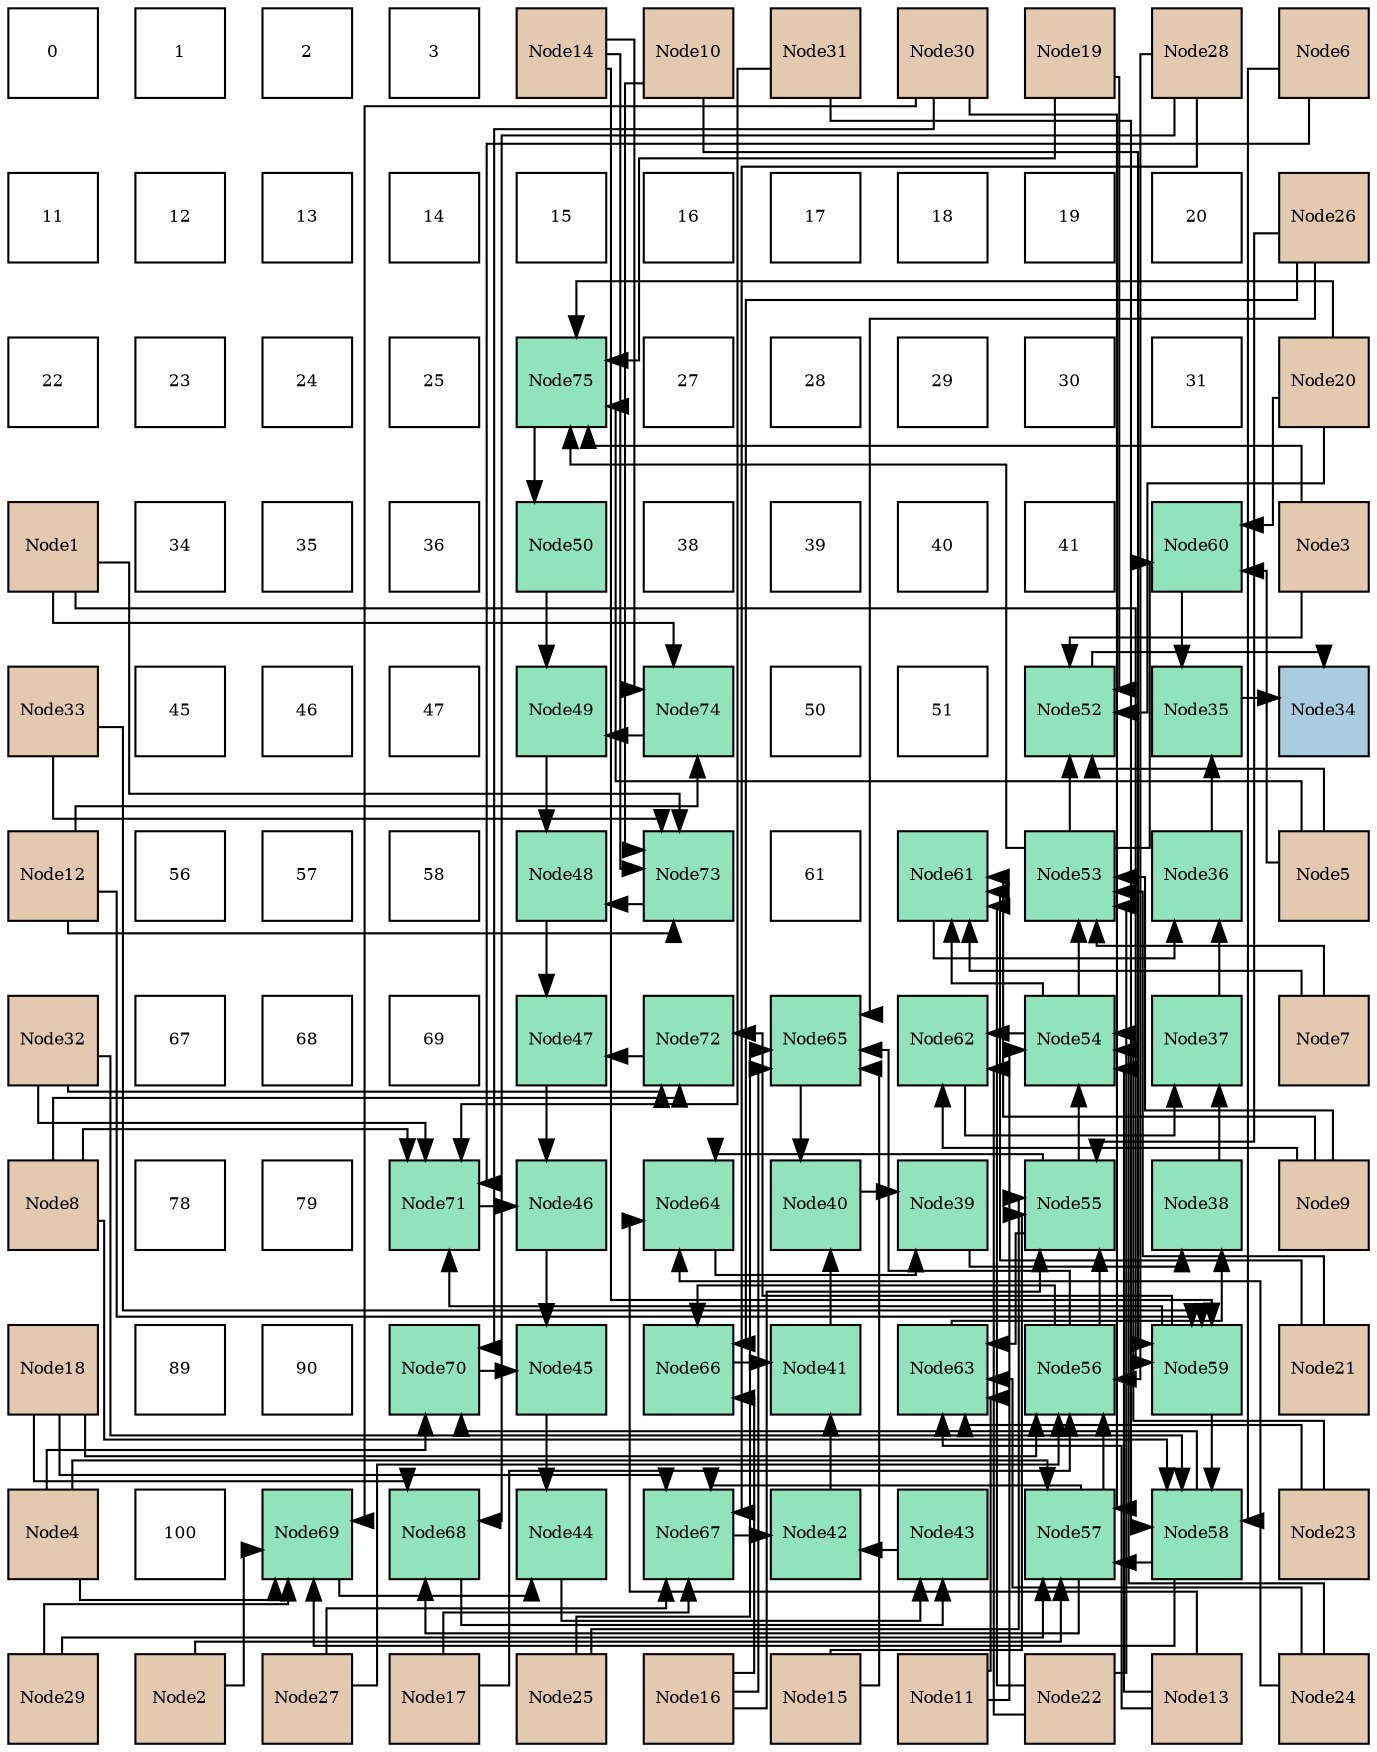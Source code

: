 digraph layout{
 rankdir=TB;
 splines=ortho;
 node [style=filled shape=square fixedsize=true width=0.6];
0[label="0", fontsize=8, fillcolor="#ffffff"];
1[label="1", fontsize=8, fillcolor="#ffffff"];
2[label="2", fontsize=8, fillcolor="#ffffff"];
3[label="3", fontsize=8, fillcolor="#ffffff"];
4[label="Node14", fontsize=8, fillcolor="#e3c9af"];
5[label="Node10", fontsize=8, fillcolor="#e3c9af"];
6[label="Node31", fontsize=8, fillcolor="#e3c9af"];
7[label="Node30", fontsize=8, fillcolor="#e3c9af"];
8[label="Node19", fontsize=8, fillcolor="#e3c9af"];
9[label="Node28", fontsize=8, fillcolor="#e3c9af"];
10[label="Node6", fontsize=8, fillcolor="#e3c9af"];
11[label="11", fontsize=8, fillcolor="#ffffff"];
12[label="12", fontsize=8, fillcolor="#ffffff"];
13[label="13", fontsize=8, fillcolor="#ffffff"];
14[label="14", fontsize=8, fillcolor="#ffffff"];
15[label="15", fontsize=8, fillcolor="#ffffff"];
16[label="16", fontsize=8, fillcolor="#ffffff"];
17[label="17", fontsize=8, fillcolor="#ffffff"];
18[label="18", fontsize=8, fillcolor="#ffffff"];
19[label="19", fontsize=8, fillcolor="#ffffff"];
20[label="20", fontsize=8, fillcolor="#ffffff"];
21[label="Node26", fontsize=8, fillcolor="#e3c9af"];
22[label="22", fontsize=8, fillcolor="#ffffff"];
23[label="23", fontsize=8, fillcolor="#ffffff"];
24[label="24", fontsize=8, fillcolor="#ffffff"];
25[label="25", fontsize=8, fillcolor="#ffffff"];
26[label="Node75", fontsize=8, fillcolor="#91e3bb"];
27[label="27", fontsize=8, fillcolor="#ffffff"];
28[label="28", fontsize=8, fillcolor="#ffffff"];
29[label="29", fontsize=8, fillcolor="#ffffff"];
30[label="30", fontsize=8, fillcolor="#ffffff"];
31[label="31", fontsize=8, fillcolor="#ffffff"];
32[label="Node20", fontsize=8, fillcolor="#e3c9af"];
33[label="Node1", fontsize=8, fillcolor="#e3c9af"];
34[label="34", fontsize=8, fillcolor="#ffffff"];
35[label="35", fontsize=8, fillcolor="#ffffff"];
36[label="36", fontsize=8, fillcolor="#ffffff"];
37[label="Node50", fontsize=8, fillcolor="#91e3bb"];
38[label="38", fontsize=8, fillcolor="#ffffff"];
39[label="39", fontsize=8, fillcolor="#ffffff"];
40[label="40", fontsize=8, fillcolor="#ffffff"];
41[label="41", fontsize=8, fillcolor="#ffffff"];
42[label="Node60", fontsize=8, fillcolor="#91e3bb"];
43[label="Node3", fontsize=8, fillcolor="#e3c9af"];
44[label="Node33", fontsize=8, fillcolor="#e3c9af"];
45[label="45", fontsize=8, fillcolor="#ffffff"];
46[label="46", fontsize=8, fillcolor="#ffffff"];
47[label="47", fontsize=8, fillcolor="#ffffff"];
48[label="Node49", fontsize=8, fillcolor="#91e3bb"];
49[label="Node74", fontsize=8, fillcolor="#91e3bb"];
50[label="50", fontsize=8, fillcolor="#ffffff"];
51[label="51", fontsize=8, fillcolor="#ffffff"];
52[label="Node52", fontsize=8, fillcolor="#91e3bb"];
53[label="Node35", fontsize=8, fillcolor="#91e3bb"];
54[label="Node34", fontsize=8, fillcolor="#a9ccde"];
55[label="Node12", fontsize=8, fillcolor="#e3c9af"];
56[label="56", fontsize=8, fillcolor="#ffffff"];
57[label="57", fontsize=8, fillcolor="#ffffff"];
58[label="58", fontsize=8, fillcolor="#ffffff"];
59[label="Node48", fontsize=8, fillcolor="#91e3bb"];
60[label="Node73", fontsize=8, fillcolor="#91e3bb"];
61[label="61", fontsize=8, fillcolor="#ffffff"];
62[label="Node61", fontsize=8, fillcolor="#91e3bb"];
63[label="Node53", fontsize=8, fillcolor="#91e3bb"];
64[label="Node36", fontsize=8, fillcolor="#91e3bb"];
65[label="Node5", fontsize=8, fillcolor="#e3c9af"];
66[label="Node32", fontsize=8, fillcolor="#e3c9af"];
67[label="67", fontsize=8, fillcolor="#ffffff"];
68[label="68", fontsize=8, fillcolor="#ffffff"];
69[label="69", fontsize=8, fillcolor="#ffffff"];
70[label="Node47", fontsize=8, fillcolor="#91e3bb"];
71[label="Node72", fontsize=8, fillcolor="#91e3bb"];
72[label="Node65", fontsize=8, fillcolor="#91e3bb"];
73[label="Node62", fontsize=8, fillcolor="#91e3bb"];
74[label="Node54", fontsize=8, fillcolor="#91e3bb"];
75[label="Node37", fontsize=8, fillcolor="#91e3bb"];
76[label="Node7", fontsize=8, fillcolor="#e3c9af"];
77[label="Node8", fontsize=8, fillcolor="#e3c9af"];
78[label="78", fontsize=8, fillcolor="#ffffff"];
79[label="79", fontsize=8, fillcolor="#ffffff"];
80[label="Node71", fontsize=8, fillcolor="#91e3bb"];
81[label="Node46", fontsize=8, fillcolor="#91e3bb"];
82[label="Node64", fontsize=8, fillcolor="#91e3bb"];
83[label="Node40", fontsize=8, fillcolor="#91e3bb"];
84[label="Node39", fontsize=8, fillcolor="#91e3bb"];
85[label="Node55", fontsize=8, fillcolor="#91e3bb"];
86[label="Node38", fontsize=8, fillcolor="#91e3bb"];
87[label="Node9", fontsize=8, fillcolor="#e3c9af"];
88[label="Node18", fontsize=8, fillcolor="#e3c9af"];
89[label="89", fontsize=8, fillcolor="#ffffff"];
90[label="90", fontsize=8, fillcolor="#ffffff"];
91[label="Node70", fontsize=8, fillcolor="#91e3bb"];
92[label="Node45", fontsize=8, fillcolor="#91e3bb"];
93[label="Node66", fontsize=8, fillcolor="#91e3bb"];
94[label="Node41", fontsize=8, fillcolor="#91e3bb"];
95[label="Node63", fontsize=8, fillcolor="#91e3bb"];
96[label="Node56", fontsize=8, fillcolor="#91e3bb"];
97[label="Node59", fontsize=8, fillcolor="#91e3bb"];
98[label="Node21", fontsize=8, fillcolor="#e3c9af"];
99[label="Node4", fontsize=8, fillcolor="#e3c9af"];
100[label="100", fontsize=8, fillcolor="#ffffff"];
101[label="Node69", fontsize=8, fillcolor="#91e3bb"];
102[label="Node68", fontsize=8, fillcolor="#91e3bb"];
103[label="Node44", fontsize=8, fillcolor="#91e3bb"];
104[label="Node67", fontsize=8, fillcolor="#91e3bb"];
105[label="Node42", fontsize=8, fillcolor="#91e3bb"];
106[label="Node43", fontsize=8, fillcolor="#91e3bb"];
107[label="Node57", fontsize=8, fillcolor="#91e3bb"];
108[label="Node58", fontsize=8, fillcolor="#91e3bb"];
109[label="Node23", fontsize=8, fillcolor="#e3c9af"];
110[label="Node29", fontsize=8, fillcolor="#e3c9af"];
111[label="Node2", fontsize=8, fillcolor="#e3c9af"];
112[label="Node27", fontsize=8, fillcolor="#e3c9af"];
113[label="Node17", fontsize=8, fillcolor="#e3c9af"];
114[label="Node25", fontsize=8, fillcolor="#e3c9af"];
115[label="Node16", fontsize=8, fillcolor="#e3c9af"];
116[label="Node15", fontsize=8, fillcolor="#e3c9af"];
117[label="Node11", fontsize=8, fillcolor="#e3c9af"];
118[label="Node22", fontsize=8, fillcolor="#e3c9af"];
119[label="Node13", fontsize=8, fillcolor="#e3c9af"];
120[label="Node24", fontsize=8, fillcolor="#e3c9af"];
edge [constraint=false, style=vis];53 -> 54;
52 -> 54;
64 -> 53;
42 -> 53;
75 -> 64;
62 -> 64;
86 -> 75;
73 -> 75;
84 -> 86;
95 -> 86;
83 -> 84;
82 -> 84;
94 -> 83;
72 -> 83;
105 -> 94;
93 -> 94;
106 -> 105;
104 -> 105;
103 -> 106;
102 -> 106;
92 -> 103;
101 -> 103;
81 -> 92;
91 -> 92;
70 -> 81;
80 -> 81;
59 -> 70;
71 -> 70;
48 -> 59;
60 -> 59;
37 -> 48;
49 -> 48;
26 -> 37;
63 -> 52;
43 -> 52;
65 -> 52;
8 -> 52;
32 -> 52;
63 -> 42;
65 -> 42;
32 -> 42;
63 -> 26;
43 -> 26;
65 -> 26;
8 -> 26;
32 -> 26;
74 -> 63;
76 -> 63;
87 -> 63;
98 -> 63;
118 -> 63;
74 -> 62;
76 -> 62;
87 -> 62;
98 -> 62;
118 -> 62;
74 -> 73;
87 -> 73;
118 -> 73;
85 -> 74;
117 -> 74;
119 -> 74;
109 -> 74;
120 -> 74;
85 -> 95;
117 -> 95;
119 -> 95;
109 -> 95;
120 -> 95;
85 -> 82;
119 -> 82;
120 -> 82;
96 -> 85;
116 -> 85;
115 -> 85;
114 -> 85;
21 -> 85;
96 -> 72;
116 -> 72;
115 -> 72;
114 -> 72;
21 -> 72;
96 -> 93;
115 -> 93;
21 -> 93;
107 -> 96;
113 -> 96;
88 -> 96;
112 -> 96;
9 -> 96;
107 -> 104;
113 -> 104;
88 -> 104;
112 -> 104;
9 -> 104;
107 -> 102;
88 -> 102;
9 -> 102;
108 -> 107;
111 -> 107;
99 -> 107;
110 -> 107;
7 -> 107;
108 -> 101;
111 -> 101;
99 -> 101;
110 -> 101;
7 -> 101;
108 -> 91;
99 -> 91;
7 -> 91;
97 -> 108;
10 -> 108;
77 -> 108;
6 -> 108;
66 -> 108;
97 -> 80;
10 -> 80;
77 -> 80;
6 -> 80;
66 -> 80;
97 -> 71;
77 -> 71;
66 -> 71;
33 -> 97;
5 -> 97;
55 -> 97;
4 -> 97;
44 -> 97;
33 -> 60;
5 -> 60;
55 -> 60;
4 -> 60;
44 -> 60;
33 -> 49;
55 -> 49;
4 -> 49;
edge [constraint=true, style=invis];
0 -> 11 -> 22 -> 33 -> 44 -> 55 -> 66 -> 77 -> 88 -> 99 -> 110;
1 -> 12 -> 23 -> 34 -> 45 -> 56 -> 67 -> 78 -> 89 -> 100 -> 111;
2 -> 13 -> 24 -> 35 -> 46 -> 57 -> 68 -> 79 -> 90 -> 101 -> 112;
3 -> 14 -> 25 -> 36 -> 47 -> 58 -> 69 -> 80 -> 91 -> 102 -> 113;
4 -> 15 -> 26 -> 37 -> 48 -> 59 -> 70 -> 81 -> 92 -> 103 -> 114;
5 -> 16 -> 27 -> 38 -> 49 -> 60 -> 71 -> 82 -> 93 -> 104 -> 115;
6 -> 17 -> 28 -> 39 -> 50 -> 61 -> 72 -> 83 -> 94 -> 105 -> 116;
7 -> 18 -> 29 -> 40 -> 51 -> 62 -> 73 -> 84 -> 95 -> 106 -> 117;
8 -> 19 -> 30 -> 41 -> 52 -> 63 -> 74 -> 85 -> 96 -> 107 -> 118;
9 -> 20 -> 31 -> 42 -> 53 -> 64 -> 75 -> 86 -> 97 -> 108 -> 119;
10 -> 21 -> 32 -> 43 -> 54 -> 65 -> 76 -> 87 -> 98 -> 109 -> 120;
rank = same {0 -> 1 -> 2 -> 3 -> 4 -> 5 -> 6 -> 7 -> 8 -> 9 -> 10};
rank = same {11 -> 12 -> 13 -> 14 -> 15 -> 16 -> 17 -> 18 -> 19 -> 20 -> 21};
rank = same {22 -> 23 -> 24 -> 25 -> 26 -> 27 -> 28 -> 29 -> 30 -> 31 -> 32};
rank = same {33 -> 34 -> 35 -> 36 -> 37 -> 38 -> 39 -> 40 -> 41 -> 42 -> 43};
rank = same {44 -> 45 -> 46 -> 47 -> 48 -> 49 -> 50 -> 51 -> 52 -> 53 -> 54};
rank = same {55 -> 56 -> 57 -> 58 -> 59 -> 60 -> 61 -> 62 -> 63 -> 64 -> 65};
rank = same {66 -> 67 -> 68 -> 69 -> 70 -> 71 -> 72 -> 73 -> 74 -> 75 -> 76};
rank = same {77 -> 78 -> 79 -> 80 -> 81 -> 82 -> 83 -> 84 -> 85 -> 86 -> 87};
rank = same {88 -> 89 -> 90 -> 91 -> 92 -> 93 -> 94 -> 95 -> 96 -> 97 -> 98};
rank = same {99 -> 100 -> 101 -> 102 -> 103 -> 104 -> 105 -> 106 -> 107 -> 108 -> 109};
rank = same {110 -> 111 -> 112 -> 113 -> 114 -> 115 -> 116 -> 117 -> 118 -> 119 -> 120};
}